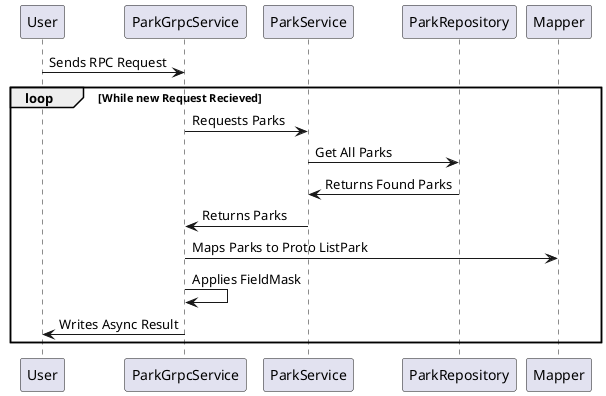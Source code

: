 @startuml getAllParksTwoSidedStream
User -> ParkGrpcService: Sends RPC Request
loop While new Request Recieved
ParkGrpcService -> ParkService: Requests Parks
ParkService -> ParkRepository: Get All Parks
ParkService <- ParkRepository: Returns Found Parks
ParkGrpcService <- ParkService: Returns Parks
ParkGrpcService -> Mapper: Maps Parks to Proto ListPark
ParkGrpcService -> ParkGrpcService: Applies FieldMask
User <- ParkGrpcService: Writes Async Result
end
@enduml
